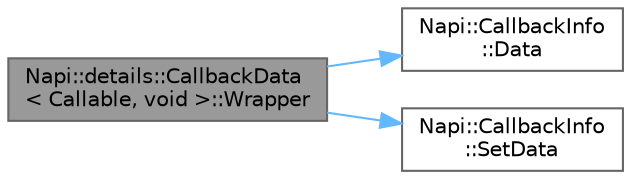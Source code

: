digraph "Napi::details::CallbackData&lt; Callable, void &gt;::Wrapper"
{
 // LATEX_PDF_SIZE
  bgcolor="transparent";
  edge [fontname=Helvetica,fontsize=10,labelfontname=Helvetica,labelfontsize=10];
  node [fontname=Helvetica,fontsize=10,shape=box,height=0.2,width=0.4];
  rankdir="LR";
  Node1 [id="Node000001",label="Napi::details::CallbackData\l\< Callable, void \>::Wrapper",height=0.2,width=0.4,color="gray40", fillcolor="grey60", style="filled", fontcolor="black",tooltip=" "];
  Node1 -> Node2 [id="edge3_Node000001_Node000002",color="steelblue1",style="solid",tooltip=" "];
  Node2 [id="Node000002",label="Napi::CallbackInfo\l::Data",height=0.2,width=0.4,color="grey40", fillcolor="white", style="filled",URL="$class_napi_1_1_callback_info.html#a91c3d6ded630419cf2c4e50acb2a1737",tooltip=" "];
  Node1 -> Node3 [id="edge4_Node000001_Node000003",color="steelblue1",style="solid",tooltip=" "];
  Node3 [id="Node000003",label="Napi::CallbackInfo\l::SetData",height=0.2,width=0.4,color="grey40", fillcolor="white", style="filled",URL="$class_napi_1_1_callback_info.html#aeacf6d785548a41690a5b648af3fbab9",tooltip=" "];
}
